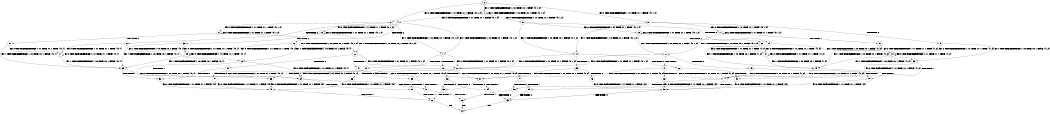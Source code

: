 digraph BCG {
size = "7, 10.5";
center = TRUE;
node [shape = circle];
0 [peripheries = 2];
0 -> 1 [label = "EX !1 !ATOMIC_EXCH_BRANCH (1, +0, TRUE, +0, 1, TRUE) !{0, 1, 2}"];
0 -> 2 [label = "EX !2 !ATOMIC_EXCH_BRANCH (1, +1, TRUE, +1, 1, FALSE) !{0, 1, 2}"];
0 -> 3 [label = "EX !0 !ATOMIC_EXCH_BRANCH (1, +1, TRUE, +1, 1, FALSE) !{0, 1, 2}"];
1 -> 4 [label = "EX !2 !ATOMIC_EXCH_BRANCH (1, +1, TRUE, +1, 1, FALSE) !{0, 1, 2}"];
1 -> 5 [label = "EX !0 !ATOMIC_EXCH_BRANCH (1, +1, TRUE, +1, 1, FALSE) !{0, 1, 2}"];
1 -> 1 [label = "EX !1 !ATOMIC_EXCH_BRANCH (1, +0, TRUE, +0, 1, TRUE) !{0, 1, 2}"];
2 -> 6 [label = "TERMINATE !2"];
2 -> 7 [label = "EX !1 !ATOMIC_EXCH_BRANCH (1, +0, TRUE, +0, 1, FALSE) !{0, 1, 2}"];
2 -> 8 [label = "EX !0 !ATOMIC_EXCH_BRANCH (1, +1, TRUE, +1, 1, TRUE) !{0, 1, 2}"];
3 -> 9 [label = "TERMINATE !0"];
3 -> 10 [label = "EX !1 !ATOMIC_EXCH_BRANCH (1, +0, TRUE, +0, 1, FALSE) !{0, 1, 2}"];
3 -> 11 [label = "EX !2 !ATOMIC_EXCH_BRANCH (1, +1, TRUE, +1, 1, TRUE) !{0, 1, 2}"];
4 -> 12 [label = "TERMINATE !2"];
4 -> 13 [label = "EX !0 !ATOMIC_EXCH_BRANCH (1, +1, TRUE, +1, 1, TRUE) !{0, 1, 2}"];
4 -> 7 [label = "EX !1 !ATOMIC_EXCH_BRANCH (1, +0, TRUE, +0, 1, FALSE) !{0, 1, 2}"];
5 -> 14 [label = "TERMINATE !0"];
5 -> 15 [label = "EX !2 !ATOMIC_EXCH_BRANCH (1, +1, TRUE, +1, 1, TRUE) !{0, 1, 2}"];
5 -> 10 [label = "EX !1 !ATOMIC_EXCH_BRANCH (1, +0, TRUE, +0, 1, FALSE) !{0, 1, 2}"];
6 -> 16 [label = "EX !1 !ATOMIC_EXCH_BRANCH (1, +0, TRUE, +0, 1, FALSE) !{0, 1}"];
6 -> 17 [label = "EX !0 !ATOMIC_EXCH_BRANCH (1, +1, TRUE, +1, 1, TRUE) !{0, 1}"];
7 -> 18 [label = "TERMINATE !1"];
7 -> 19 [label = "TERMINATE !2"];
7 -> 20 [label = "EX !0 !ATOMIC_EXCH_BRANCH (1, +1, TRUE, +1, 1, FALSE) !{0, 1, 2}"];
8 -> 21 [label = "TERMINATE !2"];
8 -> 22 [label = "EX !1 !ATOMIC_EXCH_BRANCH (1, +0, TRUE, +0, 1, FALSE) !{0, 1, 2}"];
8 -> 8 [label = "EX !0 !ATOMIC_EXCH_BRANCH (1, +1, TRUE, +1, 1, TRUE) !{0, 1, 2}"];
9 -> 23 [label = "EX !1 !ATOMIC_EXCH_BRANCH (1, +0, TRUE, +0, 1, FALSE) !{1, 2}"];
9 -> 24 [label = "EX !2 !ATOMIC_EXCH_BRANCH (1, +1, TRUE, +1, 1, TRUE) !{1, 2}"];
10 -> 25 [label = "TERMINATE !1"];
10 -> 26 [label = "TERMINATE !0"];
10 -> 20 [label = "EX !2 !ATOMIC_EXCH_BRANCH (1, +1, TRUE, +1, 1, FALSE) !{0, 1, 2}"];
11 -> 27 [label = "TERMINATE !0"];
11 -> 28 [label = "EX !1 !ATOMIC_EXCH_BRANCH (1, +0, TRUE, +0, 1, FALSE) !{0, 1, 2}"];
11 -> 11 [label = "EX !2 !ATOMIC_EXCH_BRANCH (1, +1, TRUE, +1, 1, TRUE) !{0, 1, 2}"];
12 -> 29 [label = "EX !0 !ATOMIC_EXCH_BRANCH (1, +1, TRUE, +1, 1, TRUE) !{0, 1}"];
12 -> 16 [label = "EX !1 !ATOMIC_EXCH_BRANCH (1, +0, TRUE, +0, 1, FALSE) !{0, 1}"];
13 -> 30 [label = "TERMINATE !2"];
13 -> 22 [label = "EX !1 !ATOMIC_EXCH_BRANCH (1, +0, TRUE, +0, 1, FALSE) !{0, 1, 2}"];
13 -> 13 [label = "EX !0 !ATOMIC_EXCH_BRANCH (1, +1, TRUE, +1, 1, TRUE) !{0, 1, 2}"];
14 -> 31 [label = "EX !2 !ATOMIC_EXCH_BRANCH (1, +1, TRUE, +1, 1, TRUE) !{1, 2}"];
14 -> 23 [label = "EX !1 !ATOMIC_EXCH_BRANCH (1, +0, TRUE, +0, 1, FALSE) !{1, 2}"];
15 -> 32 [label = "TERMINATE !0"];
15 -> 15 [label = "EX !2 !ATOMIC_EXCH_BRANCH (1, +1, TRUE, +1, 1, TRUE) !{0, 1, 2}"];
15 -> 28 [label = "EX !1 !ATOMIC_EXCH_BRANCH (1, +0, TRUE, +0, 1, FALSE) !{0, 1, 2}"];
16 -> 33 [label = "TERMINATE !1"];
16 -> 34 [label = "EX !0 !ATOMIC_EXCH_BRANCH (1, +1, TRUE, +1, 1, FALSE) !{0, 1}"];
17 -> 35 [label = "EX !1 !ATOMIC_EXCH_BRANCH (1, +0, TRUE, +0, 1, FALSE) !{0, 1}"];
17 -> 17 [label = "EX !0 !ATOMIC_EXCH_BRANCH (1, +1, TRUE, +1, 1, TRUE) !{0, 1}"];
18 -> 36 [label = "TERMINATE !2"];
18 -> 37 [label = "EX !0 !ATOMIC_EXCH_BRANCH (1, +1, TRUE, +1, 1, FALSE) !{0, 2}"];
19 -> 33 [label = "TERMINATE !1"];
19 -> 34 [label = "EX !0 !ATOMIC_EXCH_BRANCH (1, +1, TRUE, +1, 1, FALSE) !{0, 1}"];
20 -> 38 [label = "TERMINATE !1"];
20 -> 39 [label = "TERMINATE !2"];
20 -> 40 [label = "TERMINATE !0"];
21 -> 35 [label = "EX !1 !ATOMIC_EXCH_BRANCH (1, +0, TRUE, +0, 1, FALSE) !{0, 1}"];
21 -> 17 [label = "EX !0 !ATOMIC_EXCH_BRANCH (1, +1, TRUE, +1, 1, TRUE) !{0, 1}"];
22 -> 41 [label = "TERMINATE !1"];
22 -> 42 [label = "TERMINATE !2"];
22 -> 20 [label = "EX !0 !ATOMIC_EXCH_BRANCH (1, +1, TRUE, +1, 1, FALSE) !{0, 1, 2}"];
23 -> 43 [label = "TERMINATE !1"];
23 -> 44 [label = "EX !2 !ATOMIC_EXCH_BRANCH (1, +1, TRUE, +1, 1, FALSE) !{1, 2}"];
24 -> 45 [label = "EX !1 !ATOMIC_EXCH_BRANCH (1, +0, TRUE, +0, 1, FALSE) !{1, 2}"];
24 -> 24 [label = "EX !2 !ATOMIC_EXCH_BRANCH (1, +1, TRUE, +1, 1, TRUE) !{1, 2}"];
25 -> 46 [label = "TERMINATE !0"];
25 -> 37 [label = "EX !2 !ATOMIC_EXCH_BRANCH (1, +1, TRUE, +1, 1, FALSE) !{0, 2}"];
26 -> 43 [label = "TERMINATE !1"];
26 -> 44 [label = "EX !2 !ATOMIC_EXCH_BRANCH (1, +1, TRUE, +1, 1, FALSE) !{1, 2}"];
27 -> 45 [label = "EX !1 !ATOMIC_EXCH_BRANCH (1, +0, TRUE, +0, 1, FALSE) !{1, 2}"];
27 -> 24 [label = "EX !2 !ATOMIC_EXCH_BRANCH (1, +1, TRUE, +1, 1, TRUE) !{1, 2}"];
28 -> 47 [label = "TERMINATE !1"];
28 -> 48 [label = "TERMINATE !0"];
28 -> 20 [label = "EX !2 !ATOMIC_EXCH_BRANCH (1, +1, TRUE, +1, 1, FALSE) !{0, 1, 2}"];
29 -> 35 [label = "EX !1 !ATOMIC_EXCH_BRANCH (1, +0, TRUE, +0, 1, FALSE) !{0, 1}"];
29 -> 29 [label = "EX !0 !ATOMIC_EXCH_BRANCH (1, +1, TRUE, +1, 1, TRUE) !{0, 1}"];
30 -> 35 [label = "EX !1 !ATOMIC_EXCH_BRANCH (1, +0, TRUE, +0, 1, FALSE) !{0, 1}"];
30 -> 29 [label = "EX !0 !ATOMIC_EXCH_BRANCH (1, +1, TRUE, +1, 1, TRUE) !{0, 1}"];
31 -> 31 [label = "EX !2 !ATOMIC_EXCH_BRANCH (1, +1, TRUE, +1, 1, TRUE) !{1, 2}"];
31 -> 45 [label = "EX !1 !ATOMIC_EXCH_BRANCH (1, +0, TRUE, +0, 1, FALSE) !{1, 2}"];
32 -> 31 [label = "EX !2 !ATOMIC_EXCH_BRANCH (1, +1, TRUE, +1, 1, TRUE) !{1, 2}"];
32 -> 45 [label = "EX !1 !ATOMIC_EXCH_BRANCH (1, +0, TRUE, +0, 1, FALSE) !{1, 2}"];
33 -> 49 [label = "EX !0 !ATOMIC_EXCH_BRANCH (1, +1, TRUE, +1, 1, FALSE) !{0}"];
34 -> 50 [label = "TERMINATE !1"];
34 -> 51 [label = "TERMINATE !0"];
35 -> 52 [label = "TERMINATE !1"];
35 -> 34 [label = "EX !0 !ATOMIC_EXCH_BRANCH (1, +1, TRUE, +1, 1, FALSE) !{0, 1}"];
36 -> 49 [label = "EX !0 !ATOMIC_EXCH_BRANCH (1, +1, TRUE, +1, 1, FALSE) !{0}"];
37 -> 53 [label = "TERMINATE !2"];
37 -> 54 [label = "TERMINATE !0"];
38 -> 53 [label = "TERMINATE !2"];
38 -> 54 [label = "TERMINATE !0"];
39 -> 50 [label = "TERMINATE !1"];
39 -> 51 [label = "TERMINATE !0"];
40 -> 55 [label = "TERMINATE !1"];
40 -> 56 [label = "TERMINATE !2"];
41 -> 57 [label = "TERMINATE !2"];
41 -> 37 [label = "EX !0 !ATOMIC_EXCH_BRANCH (1, +1, TRUE, +1, 1, FALSE) !{0, 2}"];
42 -> 52 [label = "TERMINATE !1"];
42 -> 34 [label = "EX !0 !ATOMIC_EXCH_BRANCH (1, +1, TRUE, +1, 1, FALSE) !{0, 1}"];
43 -> 58 [label = "EX !2 !ATOMIC_EXCH_BRANCH (1, +1, TRUE, +1, 1, FALSE) !{2}"];
44 -> 55 [label = "TERMINATE !1"];
44 -> 56 [label = "TERMINATE !2"];
45 -> 59 [label = "TERMINATE !1"];
45 -> 44 [label = "EX !2 !ATOMIC_EXCH_BRANCH (1, +1, TRUE, +1, 1, FALSE) !{1, 2}"];
46 -> 58 [label = "EX !2 !ATOMIC_EXCH_BRANCH (1, +1, TRUE, +1, 1, FALSE) !{2}"];
47 -> 60 [label = "TERMINATE !0"];
47 -> 37 [label = "EX !2 !ATOMIC_EXCH_BRANCH (1, +1, TRUE, +1, 1, FALSE) !{0, 2}"];
48 -> 59 [label = "TERMINATE !1"];
48 -> 44 [label = "EX !2 !ATOMIC_EXCH_BRANCH (1, +1, TRUE, +1, 1, FALSE) !{1, 2}"];
49 -> 61 [label = "TERMINATE !0"];
50 -> 61 [label = "TERMINATE !0"];
51 -> 62 [label = "TERMINATE !1"];
52 -> 49 [label = "EX !0 !ATOMIC_EXCH_BRANCH (1, +1, TRUE, +1, 1, FALSE) !{0}"];
53 -> 61 [label = "TERMINATE !0"];
54 -> 63 [label = "TERMINATE !2"];
55 -> 63 [label = "TERMINATE !2"];
56 -> 62 [label = "TERMINATE !1"];
57 -> 49 [label = "EX !0 !ATOMIC_EXCH_BRANCH (1, +1, TRUE, +1, 1, FALSE) !{0}"];
58 -> 63 [label = "TERMINATE !2"];
59 -> 58 [label = "EX !2 !ATOMIC_EXCH_BRANCH (1, +1, TRUE, +1, 1, FALSE) !{2}"];
60 -> 58 [label = "EX !2 !ATOMIC_EXCH_BRANCH (1, +1, TRUE, +1, 1, FALSE) !{2}"];
61 -> 64 [label = "exit"];
62 -> 64 [label = "exit"];
63 -> 64 [label = "exit"];
}
